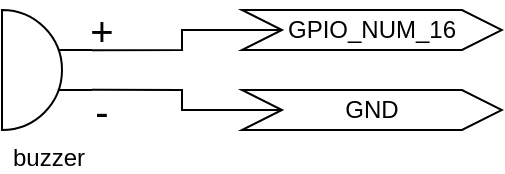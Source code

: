 <mxfile>
    <diagram id="N_6JrrRF8FnyWpE_NhrM" name="Page-1">
        <mxGraphModel dx="302" dy="124" grid="1" gridSize="10" guides="1" tooltips="1" connect="1" arrows="1" fold="1" page="1" pageScale="1" pageWidth="827" pageHeight="469" math="0" shadow="0">
            <root>
                <mxCell id="0"/>
                <mxCell id="1" parent="0"/>
                <mxCell id="4" value="" style="edgeStyle=none;html=1;exitX=1;exitY=0.335;exitDx=0;exitDy=0;exitPerimeter=0;endArrow=none;endFill=0;entryX=0;entryY=0.5;entryDx=0;entryDy=0;rounded=0;" edge="1" parent="1" source="2" target="7">
                    <mxGeometry relative="1" as="geometry">
                        <mxPoint x="300" y="160.333" as="targetPoint"/>
                        <Array as="points">
                            <mxPoint x="280" y="160"/>
                            <mxPoint x="280" y="150"/>
                        </Array>
                        <mxPoint as="offset"/>
                    </mxGeometry>
                </mxCell>
                <mxCell id="5" value="" style="edgeStyle=none;html=1;exitX=1;exitY=0.665;exitDx=0;exitDy=0;exitPerimeter=0;endArrow=none;endFill=0;entryX=0;entryY=0.5;entryDx=0;entryDy=0;rounded=0;" edge="1" parent="1" source="2" target="8">
                    <mxGeometry x="-0.714" y="-10" relative="1" as="geometry">
                        <mxPoint x="300" y="179.5" as="targetPoint"/>
                        <Array as="points">
                            <mxPoint x="280" y="180"/>
                            <mxPoint x="280" y="190"/>
                        </Array>
                        <mxPoint as="offset"/>
                    </mxGeometry>
                </mxCell>
                <mxCell id="2" value="buzzer" style="pointerEvents=1;verticalLabelPosition=bottom;shadow=0;dashed=0;align=center;html=1;verticalAlign=top;shape=mxgraph.electrical.electro-mechanical.buzzer;" vertex="1" parent="1">
                    <mxGeometry x="190" y="140" width="45" height="60" as="geometry"/>
                </mxCell>
                <mxCell id="7" value="GPIO_NUM_16" style="shape=step;perimeter=stepPerimeter;whiteSpace=wrap;html=1;fixedSize=1;" vertex="1" parent="1">
                    <mxGeometry x="310" y="140" width="130" height="20" as="geometry"/>
                </mxCell>
                <mxCell id="8" value="GND" style="shape=step;perimeter=stepPerimeter;whiteSpace=wrap;html=1;fixedSize=1;" vertex="1" parent="1">
                    <mxGeometry x="310" y="180" width="130" height="20" as="geometry"/>
                </mxCell>
                <mxCell id="9" value="&lt;span style=&quot;font-size: 20px;&quot;&gt;+&lt;/span&gt;" style="text;html=1;strokeColor=none;fillColor=none;align=center;verticalAlign=middle;whiteSpace=wrap;rounded=0;" vertex="1" parent="1">
                    <mxGeometry x="210" y="135" width="60" height="30" as="geometry"/>
                </mxCell>
                <mxCell id="10" value="&lt;span style=&quot;font-size: 20px;&quot;&gt;-&lt;/span&gt;" style="text;html=1;strokeColor=none;fillColor=none;align=center;verticalAlign=middle;whiteSpace=wrap;rounded=0;" vertex="1" parent="1">
                    <mxGeometry x="210" y="175" width="60" height="30" as="geometry"/>
                </mxCell>
            </root>
        </mxGraphModel>
    </diagram>
</mxfile>